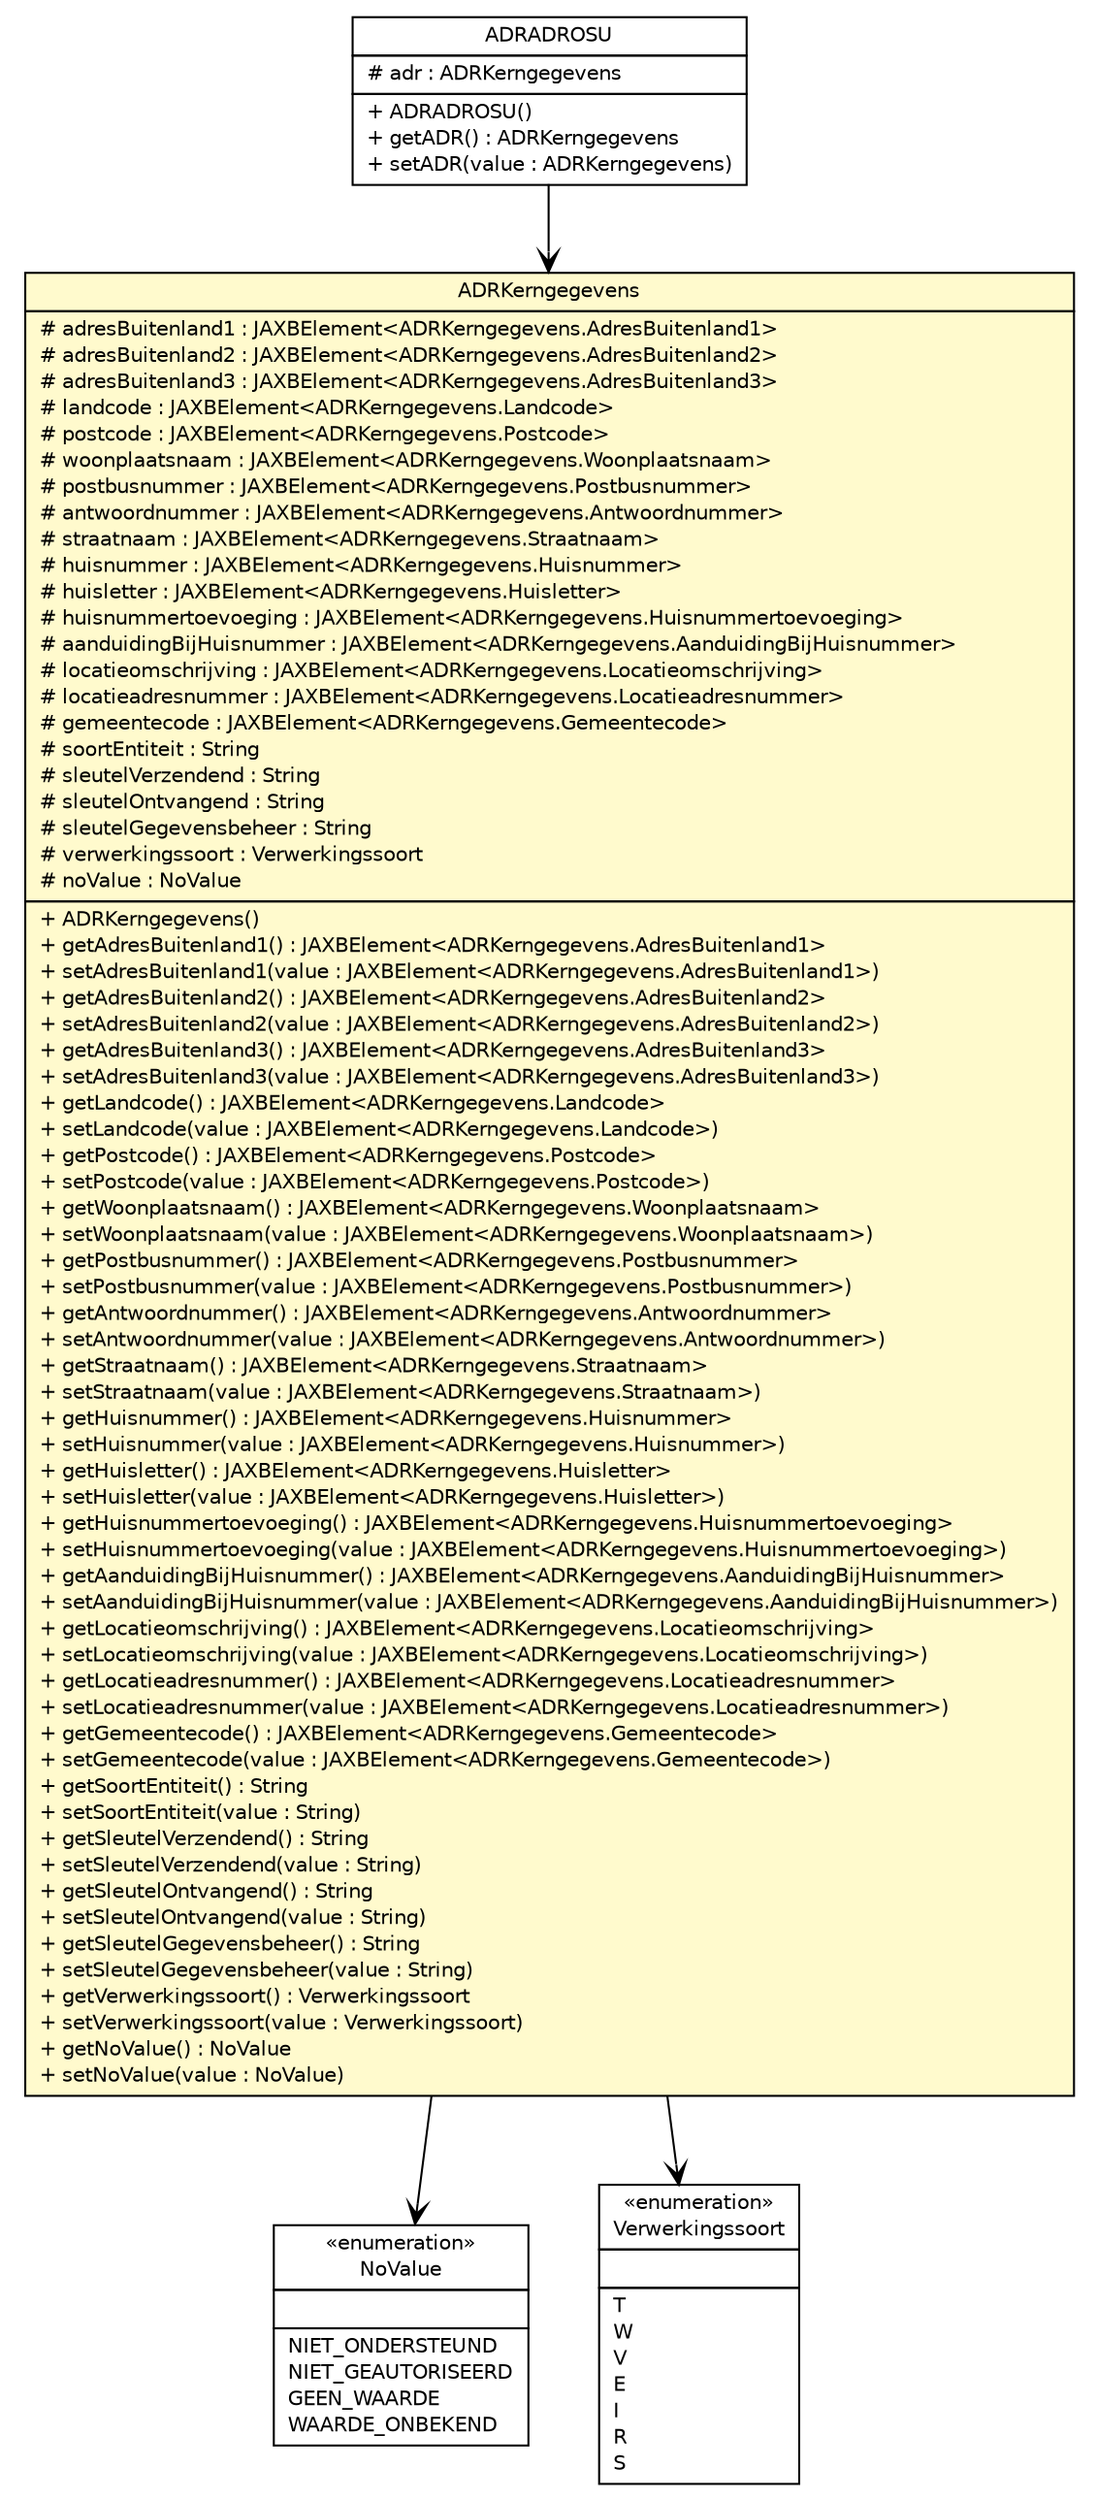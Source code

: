 #!/usr/local/bin/dot
#
# Class diagram 
# Generated by UMLGraph version R5_6-24-gf6e263 (http://www.umlgraph.org/)
#

digraph G {
	edge [fontname="Helvetica",fontsize=10,labelfontname="Helvetica",labelfontsize=10];
	node [fontname="Helvetica",fontsize=10,shape=plaintext];
	nodesep=0.25;
	ranksep=0.5;
	// nl.egem.stuf.sector.bg._0204.ADRKennisgeving.ADRADROSU
	c21335 [label=<<table title="nl.egem.stuf.sector.bg._0204.ADRKennisgeving.ADRADROSU" border="0" cellborder="1" cellspacing="0" cellpadding="2" port="p" href="./ADRKennisgeving.ADRADROSU.html">
		<tr><td><table border="0" cellspacing="0" cellpadding="1">
<tr><td align="center" balign="center"> ADRADROSU </td></tr>
		</table></td></tr>
		<tr><td><table border="0" cellspacing="0" cellpadding="1">
<tr><td align="left" balign="left"> # adr : ADRKerngegevens </td></tr>
		</table></td></tr>
		<tr><td><table border="0" cellspacing="0" cellpadding="1">
<tr><td align="left" balign="left"> + ADRADROSU() </td></tr>
<tr><td align="left" balign="left"> + getADR() : ADRKerngegevens </td></tr>
<tr><td align="left" balign="left"> + setADR(value : ADRKerngegevens) </td></tr>
		</table></td></tr>
		</table>>, URL="./ADRKennisgeving.ADRADROSU.html", fontname="Helvetica", fontcolor="black", fontsize=10.0];
	// nl.egem.stuf.sector.bg._0204.ADRKerngegevens
	c21404 [label=<<table title="nl.egem.stuf.sector.bg._0204.ADRKerngegevens" border="0" cellborder="1" cellspacing="0" cellpadding="2" port="p" bgcolor="lemonChiffon" href="./ADRKerngegevens.html">
		<tr><td><table border="0" cellspacing="0" cellpadding="1">
<tr><td align="center" balign="center"> ADRKerngegevens </td></tr>
		</table></td></tr>
		<tr><td><table border="0" cellspacing="0" cellpadding="1">
<tr><td align="left" balign="left"> # adresBuitenland1 : JAXBElement&lt;ADRKerngegevens.AdresBuitenland1&gt; </td></tr>
<tr><td align="left" balign="left"> # adresBuitenland2 : JAXBElement&lt;ADRKerngegevens.AdresBuitenland2&gt; </td></tr>
<tr><td align="left" balign="left"> # adresBuitenland3 : JAXBElement&lt;ADRKerngegevens.AdresBuitenland3&gt; </td></tr>
<tr><td align="left" balign="left"> # landcode : JAXBElement&lt;ADRKerngegevens.Landcode&gt; </td></tr>
<tr><td align="left" balign="left"> # postcode : JAXBElement&lt;ADRKerngegevens.Postcode&gt; </td></tr>
<tr><td align="left" balign="left"> # woonplaatsnaam : JAXBElement&lt;ADRKerngegevens.Woonplaatsnaam&gt; </td></tr>
<tr><td align="left" balign="left"> # postbusnummer : JAXBElement&lt;ADRKerngegevens.Postbusnummer&gt; </td></tr>
<tr><td align="left" balign="left"> # antwoordnummer : JAXBElement&lt;ADRKerngegevens.Antwoordnummer&gt; </td></tr>
<tr><td align="left" balign="left"> # straatnaam : JAXBElement&lt;ADRKerngegevens.Straatnaam&gt; </td></tr>
<tr><td align="left" balign="left"> # huisnummer : JAXBElement&lt;ADRKerngegevens.Huisnummer&gt; </td></tr>
<tr><td align="left" balign="left"> # huisletter : JAXBElement&lt;ADRKerngegevens.Huisletter&gt; </td></tr>
<tr><td align="left" balign="left"> # huisnummertoevoeging : JAXBElement&lt;ADRKerngegevens.Huisnummertoevoeging&gt; </td></tr>
<tr><td align="left" balign="left"> # aanduidingBijHuisnummer : JAXBElement&lt;ADRKerngegevens.AanduidingBijHuisnummer&gt; </td></tr>
<tr><td align="left" balign="left"> # locatieomschrijving : JAXBElement&lt;ADRKerngegevens.Locatieomschrijving&gt; </td></tr>
<tr><td align="left" balign="left"> # locatieadresnummer : JAXBElement&lt;ADRKerngegevens.Locatieadresnummer&gt; </td></tr>
<tr><td align="left" balign="left"> # gemeentecode : JAXBElement&lt;ADRKerngegevens.Gemeentecode&gt; </td></tr>
<tr><td align="left" balign="left"> # soortEntiteit : String </td></tr>
<tr><td align="left" balign="left"> # sleutelVerzendend : String </td></tr>
<tr><td align="left" balign="left"> # sleutelOntvangend : String </td></tr>
<tr><td align="left" balign="left"> # sleutelGegevensbeheer : String </td></tr>
<tr><td align="left" balign="left"> # verwerkingssoort : Verwerkingssoort </td></tr>
<tr><td align="left" balign="left"> # noValue : NoValue </td></tr>
		</table></td></tr>
		<tr><td><table border="0" cellspacing="0" cellpadding="1">
<tr><td align="left" balign="left"> + ADRKerngegevens() </td></tr>
<tr><td align="left" balign="left"> + getAdresBuitenland1() : JAXBElement&lt;ADRKerngegevens.AdresBuitenland1&gt; </td></tr>
<tr><td align="left" balign="left"> + setAdresBuitenland1(value : JAXBElement&lt;ADRKerngegevens.AdresBuitenland1&gt;) </td></tr>
<tr><td align="left" balign="left"> + getAdresBuitenland2() : JAXBElement&lt;ADRKerngegevens.AdresBuitenland2&gt; </td></tr>
<tr><td align="left" balign="left"> + setAdresBuitenland2(value : JAXBElement&lt;ADRKerngegevens.AdresBuitenland2&gt;) </td></tr>
<tr><td align="left" balign="left"> + getAdresBuitenland3() : JAXBElement&lt;ADRKerngegevens.AdresBuitenland3&gt; </td></tr>
<tr><td align="left" balign="left"> + setAdresBuitenland3(value : JAXBElement&lt;ADRKerngegevens.AdresBuitenland3&gt;) </td></tr>
<tr><td align="left" balign="left"> + getLandcode() : JAXBElement&lt;ADRKerngegevens.Landcode&gt; </td></tr>
<tr><td align="left" balign="left"> + setLandcode(value : JAXBElement&lt;ADRKerngegevens.Landcode&gt;) </td></tr>
<tr><td align="left" balign="left"> + getPostcode() : JAXBElement&lt;ADRKerngegevens.Postcode&gt; </td></tr>
<tr><td align="left" balign="left"> + setPostcode(value : JAXBElement&lt;ADRKerngegevens.Postcode&gt;) </td></tr>
<tr><td align="left" balign="left"> + getWoonplaatsnaam() : JAXBElement&lt;ADRKerngegevens.Woonplaatsnaam&gt; </td></tr>
<tr><td align="left" balign="left"> + setWoonplaatsnaam(value : JAXBElement&lt;ADRKerngegevens.Woonplaatsnaam&gt;) </td></tr>
<tr><td align="left" balign="left"> + getPostbusnummer() : JAXBElement&lt;ADRKerngegevens.Postbusnummer&gt; </td></tr>
<tr><td align="left" balign="left"> + setPostbusnummer(value : JAXBElement&lt;ADRKerngegevens.Postbusnummer&gt;) </td></tr>
<tr><td align="left" balign="left"> + getAntwoordnummer() : JAXBElement&lt;ADRKerngegevens.Antwoordnummer&gt; </td></tr>
<tr><td align="left" balign="left"> + setAntwoordnummer(value : JAXBElement&lt;ADRKerngegevens.Antwoordnummer&gt;) </td></tr>
<tr><td align="left" balign="left"> + getStraatnaam() : JAXBElement&lt;ADRKerngegevens.Straatnaam&gt; </td></tr>
<tr><td align="left" balign="left"> + setStraatnaam(value : JAXBElement&lt;ADRKerngegevens.Straatnaam&gt;) </td></tr>
<tr><td align="left" balign="left"> + getHuisnummer() : JAXBElement&lt;ADRKerngegevens.Huisnummer&gt; </td></tr>
<tr><td align="left" balign="left"> + setHuisnummer(value : JAXBElement&lt;ADRKerngegevens.Huisnummer&gt;) </td></tr>
<tr><td align="left" balign="left"> + getHuisletter() : JAXBElement&lt;ADRKerngegevens.Huisletter&gt; </td></tr>
<tr><td align="left" balign="left"> + setHuisletter(value : JAXBElement&lt;ADRKerngegevens.Huisletter&gt;) </td></tr>
<tr><td align="left" balign="left"> + getHuisnummertoevoeging() : JAXBElement&lt;ADRKerngegevens.Huisnummertoevoeging&gt; </td></tr>
<tr><td align="left" balign="left"> + setHuisnummertoevoeging(value : JAXBElement&lt;ADRKerngegevens.Huisnummertoevoeging&gt;) </td></tr>
<tr><td align="left" balign="left"> + getAanduidingBijHuisnummer() : JAXBElement&lt;ADRKerngegevens.AanduidingBijHuisnummer&gt; </td></tr>
<tr><td align="left" balign="left"> + setAanduidingBijHuisnummer(value : JAXBElement&lt;ADRKerngegevens.AanduidingBijHuisnummer&gt;) </td></tr>
<tr><td align="left" balign="left"> + getLocatieomschrijving() : JAXBElement&lt;ADRKerngegevens.Locatieomschrijving&gt; </td></tr>
<tr><td align="left" balign="left"> + setLocatieomschrijving(value : JAXBElement&lt;ADRKerngegevens.Locatieomschrijving&gt;) </td></tr>
<tr><td align="left" balign="left"> + getLocatieadresnummer() : JAXBElement&lt;ADRKerngegevens.Locatieadresnummer&gt; </td></tr>
<tr><td align="left" balign="left"> + setLocatieadresnummer(value : JAXBElement&lt;ADRKerngegevens.Locatieadresnummer&gt;) </td></tr>
<tr><td align="left" balign="left"> + getGemeentecode() : JAXBElement&lt;ADRKerngegevens.Gemeentecode&gt; </td></tr>
<tr><td align="left" balign="left"> + setGemeentecode(value : JAXBElement&lt;ADRKerngegevens.Gemeentecode&gt;) </td></tr>
<tr><td align="left" balign="left"> + getSoortEntiteit() : String </td></tr>
<tr><td align="left" balign="left"> + setSoortEntiteit(value : String) </td></tr>
<tr><td align="left" balign="left"> + getSleutelVerzendend() : String </td></tr>
<tr><td align="left" balign="left"> + setSleutelVerzendend(value : String) </td></tr>
<tr><td align="left" balign="left"> + getSleutelOntvangend() : String </td></tr>
<tr><td align="left" balign="left"> + setSleutelOntvangend(value : String) </td></tr>
<tr><td align="left" balign="left"> + getSleutelGegevensbeheer() : String </td></tr>
<tr><td align="left" balign="left"> + setSleutelGegevensbeheer(value : String) </td></tr>
<tr><td align="left" balign="left"> + getVerwerkingssoort() : Verwerkingssoort </td></tr>
<tr><td align="left" balign="left"> + setVerwerkingssoort(value : Verwerkingssoort) </td></tr>
<tr><td align="left" balign="left"> + getNoValue() : NoValue </td></tr>
<tr><td align="left" balign="left"> + setNoValue(value : NoValue) </td></tr>
		</table></td></tr>
		</table>>, URL="./ADRKerngegevens.html", fontname="Helvetica", fontcolor="black", fontsize=10.0];
	// nl.egem.stuf.stuf0204.NoValue
	c21744 [label=<<table title="nl.egem.stuf.stuf0204.NoValue" border="0" cellborder="1" cellspacing="0" cellpadding="2" port="p" href="../../../stuf0204/NoValue.html">
		<tr><td><table border="0" cellspacing="0" cellpadding="1">
<tr><td align="center" balign="center"> &#171;enumeration&#187; </td></tr>
<tr><td align="center" balign="center"> NoValue </td></tr>
		</table></td></tr>
		<tr><td><table border="0" cellspacing="0" cellpadding="1">
<tr><td align="left" balign="left">  </td></tr>
		</table></td></tr>
		<tr><td><table border="0" cellspacing="0" cellpadding="1">
<tr><td align="left" balign="left"> NIET_ONDERSTEUND </td></tr>
<tr><td align="left" balign="left"> NIET_GEAUTORISEERD </td></tr>
<tr><td align="left" balign="left"> GEEN_WAARDE </td></tr>
<tr><td align="left" balign="left"> WAARDE_ONBEKEND </td></tr>
		</table></td></tr>
		</table>>, URL="../../../stuf0204/NoValue.html", fontname="Helvetica", fontcolor="black", fontsize=10.0];
	// nl.egem.stuf.stuf0204.Verwerkingssoort
	c21747 [label=<<table title="nl.egem.stuf.stuf0204.Verwerkingssoort" border="0" cellborder="1" cellspacing="0" cellpadding="2" port="p" href="../../../stuf0204/Verwerkingssoort.html">
		<tr><td><table border="0" cellspacing="0" cellpadding="1">
<tr><td align="center" balign="center"> &#171;enumeration&#187; </td></tr>
<tr><td align="center" balign="center"> Verwerkingssoort </td></tr>
		</table></td></tr>
		<tr><td><table border="0" cellspacing="0" cellpadding="1">
<tr><td align="left" balign="left">  </td></tr>
		</table></td></tr>
		<tr><td><table border="0" cellspacing="0" cellpadding="1">
<tr><td align="left" balign="left"> T </td></tr>
<tr><td align="left" balign="left"> W </td></tr>
<tr><td align="left" balign="left"> V </td></tr>
<tr><td align="left" balign="left"> E </td></tr>
<tr><td align="left" balign="left"> I </td></tr>
<tr><td align="left" balign="left"> R </td></tr>
<tr><td align="left" balign="left"> S </td></tr>
		</table></td></tr>
		</table>>, URL="../../../stuf0204/Verwerkingssoort.html", fontname="Helvetica", fontcolor="black", fontsize=10.0];
	// nl.egem.stuf.sector.bg._0204.ADRKennisgeving.ADRADROSU NAVASSOC nl.egem.stuf.sector.bg._0204.ADRKerngegevens
	c21335:p -> c21404:p [taillabel="", label="", headlabel="", fontname="Helvetica", fontcolor="black", fontsize=10.0, color="black", arrowhead=open];
	// nl.egem.stuf.sector.bg._0204.ADRKerngegevens NAVASSOC nl.egem.stuf.stuf0204.Verwerkingssoort
	c21404:p -> c21747:p [taillabel="", label="", headlabel="", fontname="Helvetica", fontcolor="black", fontsize=10.0, color="black", arrowhead=open];
	// nl.egem.stuf.sector.bg._0204.ADRKerngegevens NAVASSOC nl.egem.stuf.stuf0204.NoValue
	c21404:p -> c21744:p [taillabel="", label="", headlabel="", fontname="Helvetica", fontcolor="black", fontsize=10.0, color="black", arrowhead=open];
}

